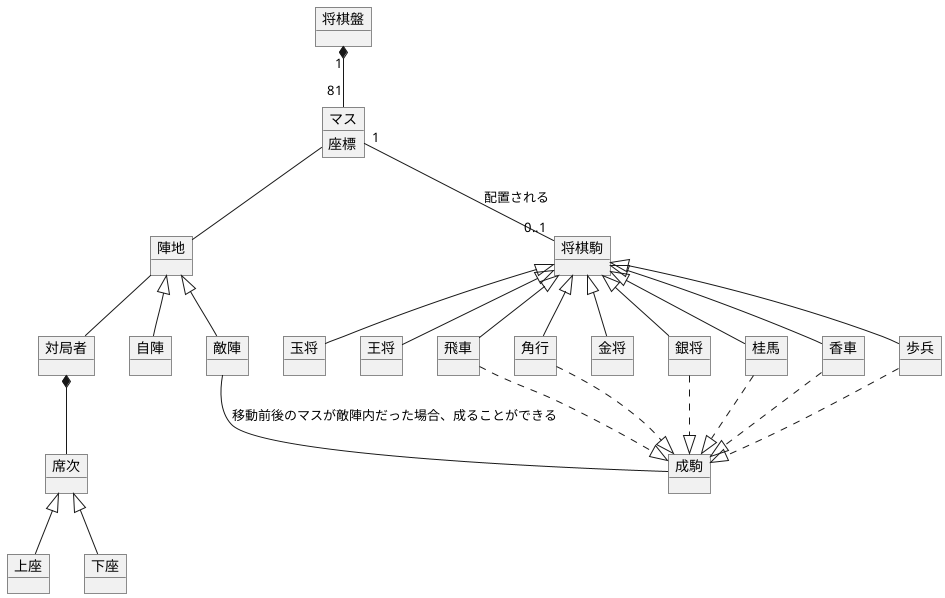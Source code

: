 @startuml 将棋のモデル
object 対局者
object 席次
object 上座
object 下座

対局者 *-- 席次
席次 <|-- 上座
席次 <|-- 下座

object 将棋盤
object マス {
  座標
}
object 陣地
object 自陣
object 敵陣
将棋盤 "1" *-- "81" マス
マス -- 陣地
陣地 <|-- 自陣
陣地 <|-- 敵陣
陣地 -- 対局者

object 将棋駒
object 玉将
object 王将
object 飛車
object 角行
object 金将
object 銀将
object 桂馬
object 香車
object 歩兵
将棋駒 <|-- 玉将
将棋駒 <|-- 王将
将棋駒 <|-- 飛車
将棋駒 <|-- 角行
将棋駒 <|-- 金将
将棋駒 <|-- 銀将
将棋駒 <|-- 桂馬
将棋駒 <|-- 香車
将棋駒 <|-- 歩兵

マス "1" -- "0..1" 将棋駒: 配置される
object 成駒
飛車 ..|> 成駒
角行 ..|> 成駒
銀将 ..|> 成駒
桂馬 ..|> 成駒
香車 ..|> 成駒
歩兵 ..|> 成駒
敵陣 -- 成駒: 移動前後のマスが敵陣内だった場合、成ることができる
@enduml
